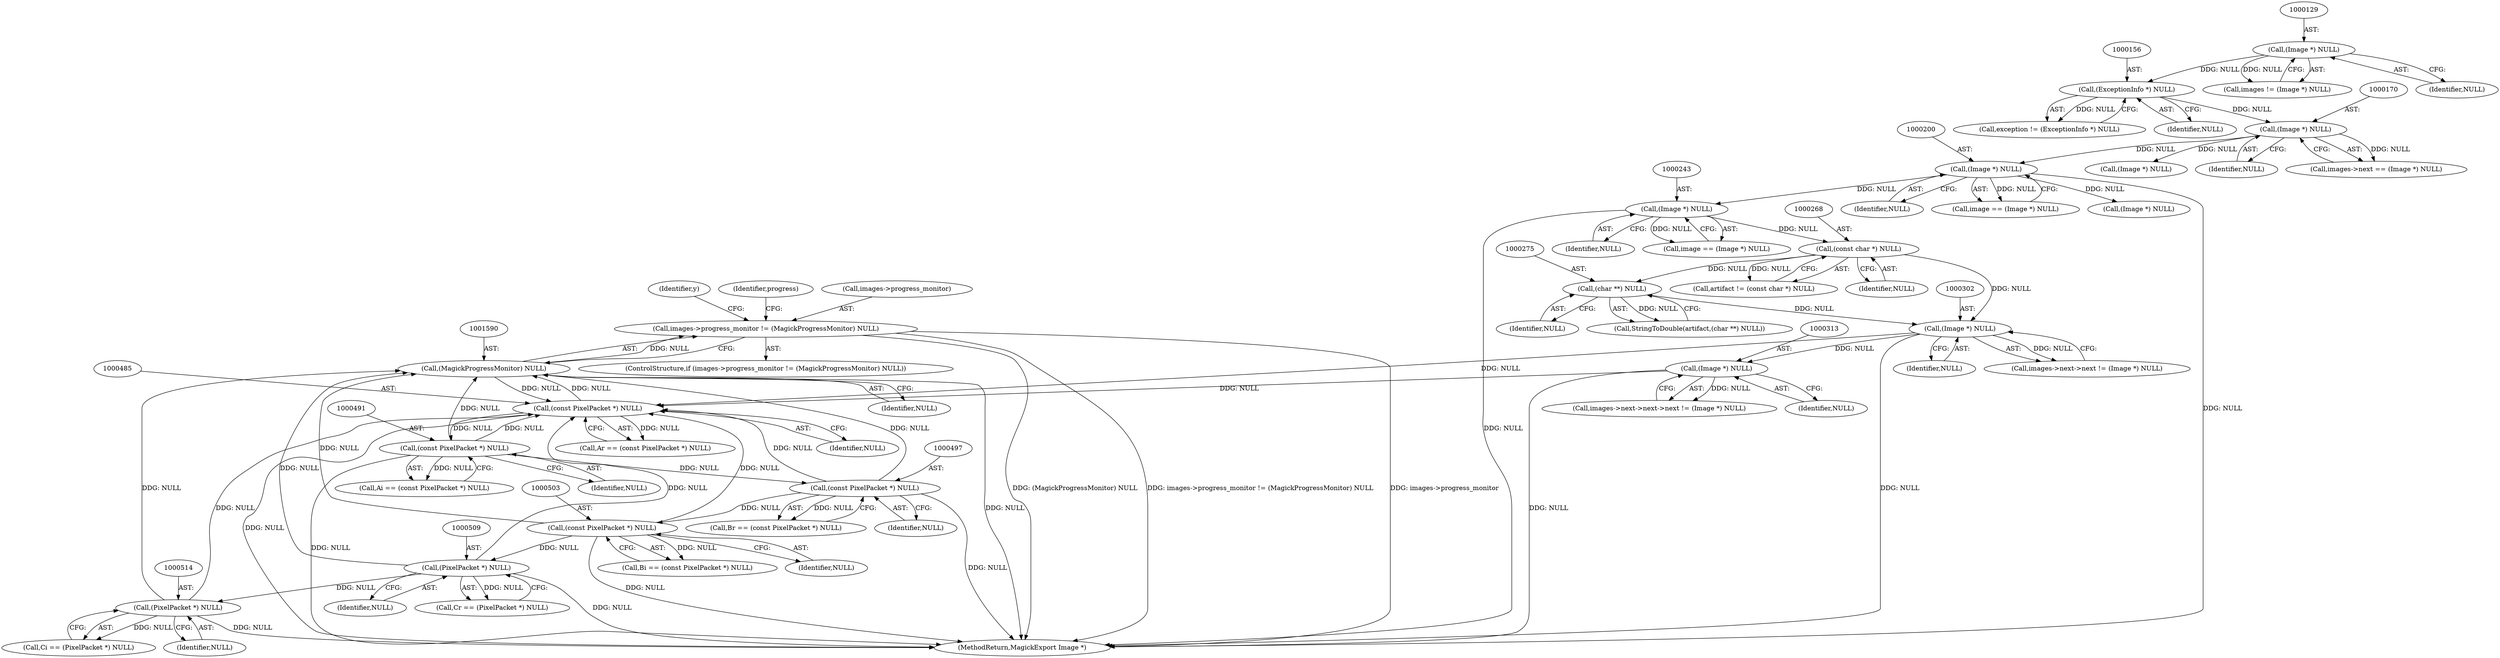 digraph "0_ImageMagick6_19651f3db63fa1511ed83a348c4c82fa553f8d01_0@pointer" {
"1001585" [label="(Call,images->progress_monitor != (MagickProgressMonitor) NULL)"];
"1001589" [label="(Call,(MagickProgressMonitor) NULL)"];
"1000484" [label="(Call,(const PixelPacket *) NULL)"];
"1000496" [label="(Call,(const PixelPacket *) NULL)"];
"1000490" [label="(Call,(const PixelPacket *) NULL)"];
"1000301" [label="(Call,(Image *) NULL)"];
"1000267" [label="(Call,(const char *) NULL)"];
"1000242" [label="(Call,(Image *) NULL)"];
"1000199" [label="(Call,(Image *) NULL)"];
"1000169" [label="(Call,(Image *) NULL)"];
"1000155" [label="(Call,(ExceptionInfo *) NULL)"];
"1000128" [label="(Call,(Image *) NULL)"];
"1000274" [label="(Call,(char **) NULL)"];
"1000513" [label="(Call,(PixelPacket *) NULL)"];
"1000508" [label="(Call,(PixelPacket *) NULL)"];
"1000502" [label="(Call,(const PixelPacket *) NULL)"];
"1000312" [label="(Call,(Image *) NULL)"];
"1000508" [label="(Call,(PixelPacket *) NULL)"];
"1000242" [label="(Call,(Image *) NULL)"];
"1000201" [label="(Identifier,NULL)"];
"1001586" [label="(Call,images->progress_monitor)"];
"1000388" [label="(Identifier,y)"];
"1000513" [label="(Call,(PixelPacket *) NULL)"];
"1001585" [label="(Call,images->progress_monitor != (MagickProgressMonitor) NULL)"];
"1000301" [label="(Call,(Image *) NULL)"];
"1000488" [label="(Call,Ai == (const PixelPacket *) NULL)"];
"1000185" [label="(Call,(Image *) NULL)"];
"1000502" [label="(Call,(const PixelPacket *) NULL)"];
"1000126" [label="(Call,images != (Image *) NULL)"];
"1000490" [label="(Call,(const PixelPacket *) NULL)"];
"1000171" [label="(Identifier,NULL)"];
"1000492" [label="(Identifier,NULL)"];
"1000197" [label="(Call,image == (Image *) NULL)"];
"1001584" [label="(ControlStructure,if (images->progress_monitor != (MagickProgressMonitor) NULL))"];
"1000244" [label="(Identifier,NULL)"];
"1000267" [label="(Call,(const char *) NULL)"];
"1000496" [label="(Call,(const PixelPacket *) NULL)"];
"1000265" [label="(Call,artifact != (const char *) NULL)"];
"1000303" [label="(Identifier,NULL)"];
"1000274" [label="(Call,(char **) NULL)"];
"1000169" [label="(Call,(Image *) NULL)"];
"1000295" [label="(Call,images->next->next != (Image *) NULL)"];
"1000199" [label="(Call,(Image *) NULL)"];
"1000130" [label="(Identifier,NULL)"];
"1000486" [label="(Identifier,NULL)"];
"1000500" [label="(Call,Bi == (const PixelPacket *) NULL)"];
"1000504" [label="(Identifier,NULL)"];
"1000494" [label="(Call,Br == (const PixelPacket *) NULL)"];
"1000165" [label="(Call,images->next == (Image *) NULL)"];
"1000203" [label="(Call,(Image *) NULL)"];
"1000506" [label="(Call,Cr == (PixelPacket *) NULL)"];
"1001591" [label="(Identifier,NULL)"];
"1000272" [label="(Call,StringToDouble(artifact,(char **) NULL))"];
"1000269" [label="(Identifier,NULL)"];
"1000515" [label="(Identifier,NULL)"];
"1000482" [label="(Call,Ar == (const PixelPacket *) NULL)"];
"1000240" [label="(Call,image == (Image *) NULL)"];
"1001589" [label="(Call,(MagickProgressMonitor) NULL)"];
"1000153" [label="(Call,exception != (ExceptionInfo *) NULL)"];
"1000312" [label="(Call,(Image *) NULL)"];
"1000304" [label="(Call,images->next->next->next != (Image *) NULL)"];
"1000498" [label="(Identifier,NULL)"];
"1000314" [label="(Identifier,NULL)"];
"1001646" [label="(MethodReturn,MagickExport Image *)"];
"1000157" [label="(Identifier,NULL)"];
"1000511" [label="(Call,Ci == (PixelPacket *) NULL)"];
"1000510" [label="(Identifier,NULL)"];
"1001595" [label="(Identifier,progress)"];
"1000128" [label="(Call,(Image *) NULL)"];
"1000484" [label="(Call,(const PixelPacket *) NULL)"];
"1000155" [label="(Call,(ExceptionInfo *) NULL)"];
"1000276" [label="(Identifier,NULL)"];
"1001585" -> "1001584"  [label="AST: "];
"1001585" -> "1001589"  [label="CFG: "];
"1001586" -> "1001585"  [label="AST: "];
"1001589" -> "1001585"  [label="AST: "];
"1001595" -> "1001585"  [label="CFG: "];
"1000388" -> "1001585"  [label="CFG: "];
"1001585" -> "1001646"  [label="DDG: (MagickProgressMonitor) NULL"];
"1001585" -> "1001646"  [label="DDG: images->progress_monitor != (MagickProgressMonitor) NULL"];
"1001585" -> "1001646"  [label="DDG: images->progress_monitor"];
"1001589" -> "1001585"  [label="DDG: NULL"];
"1001589" -> "1001591"  [label="CFG: "];
"1001590" -> "1001589"  [label="AST: "];
"1001591" -> "1001589"  [label="AST: "];
"1001589" -> "1001646"  [label="DDG: NULL"];
"1001589" -> "1000484"  [label="DDG: NULL"];
"1000484" -> "1001589"  [label="DDG: NULL"];
"1000496" -> "1001589"  [label="DDG: NULL"];
"1000513" -> "1001589"  [label="DDG: NULL"];
"1000508" -> "1001589"  [label="DDG: NULL"];
"1000502" -> "1001589"  [label="DDG: NULL"];
"1000490" -> "1001589"  [label="DDG: NULL"];
"1000484" -> "1000482"  [label="AST: "];
"1000484" -> "1000486"  [label="CFG: "];
"1000485" -> "1000484"  [label="AST: "];
"1000486" -> "1000484"  [label="AST: "];
"1000482" -> "1000484"  [label="CFG: "];
"1000484" -> "1001646"  [label="DDG: NULL"];
"1000484" -> "1000482"  [label="DDG: NULL"];
"1000496" -> "1000484"  [label="DDG: NULL"];
"1000301" -> "1000484"  [label="DDG: NULL"];
"1000513" -> "1000484"  [label="DDG: NULL"];
"1000508" -> "1000484"  [label="DDG: NULL"];
"1000312" -> "1000484"  [label="DDG: NULL"];
"1000502" -> "1000484"  [label="DDG: NULL"];
"1000490" -> "1000484"  [label="DDG: NULL"];
"1000484" -> "1000490"  [label="DDG: NULL"];
"1000496" -> "1000494"  [label="AST: "];
"1000496" -> "1000498"  [label="CFG: "];
"1000497" -> "1000496"  [label="AST: "];
"1000498" -> "1000496"  [label="AST: "];
"1000494" -> "1000496"  [label="CFG: "];
"1000496" -> "1001646"  [label="DDG: NULL"];
"1000496" -> "1000494"  [label="DDG: NULL"];
"1000490" -> "1000496"  [label="DDG: NULL"];
"1000496" -> "1000502"  [label="DDG: NULL"];
"1000490" -> "1000488"  [label="AST: "];
"1000490" -> "1000492"  [label="CFG: "];
"1000491" -> "1000490"  [label="AST: "];
"1000492" -> "1000490"  [label="AST: "];
"1000488" -> "1000490"  [label="CFG: "];
"1000490" -> "1001646"  [label="DDG: NULL"];
"1000490" -> "1000488"  [label="DDG: NULL"];
"1000301" -> "1000295"  [label="AST: "];
"1000301" -> "1000303"  [label="CFG: "];
"1000302" -> "1000301"  [label="AST: "];
"1000303" -> "1000301"  [label="AST: "];
"1000295" -> "1000301"  [label="CFG: "];
"1000301" -> "1001646"  [label="DDG: NULL"];
"1000301" -> "1000295"  [label="DDG: NULL"];
"1000267" -> "1000301"  [label="DDG: NULL"];
"1000274" -> "1000301"  [label="DDG: NULL"];
"1000301" -> "1000312"  [label="DDG: NULL"];
"1000267" -> "1000265"  [label="AST: "];
"1000267" -> "1000269"  [label="CFG: "];
"1000268" -> "1000267"  [label="AST: "];
"1000269" -> "1000267"  [label="AST: "];
"1000265" -> "1000267"  [label="CFG: "];
"1000267" -> "1000265"  [label="DDG: NULL"];
"1000242" -> "1000267"  [label="DDG: NULL"];
"1000267" -> "1000274"  [label="DDG: NULL"];
"1000242" -> "1000240"  [label="AST: "];
"1000242" -> "1000244"  [label="CFG: "];
"1000243" -> "1000242"  [label="AST: "];
"1000244" -> "1000242"  [label="AST: "];
"1000240" -> "1000242"  [label="CFG: "];
"1000242" -> "1001646"  [label="DDG: NULL"];
"1000242" -> "1000240"  [label="DDG: NULL"];
"1000199" -> "1000242"  [label="DDG: NULL"];
"1000199" -> "1000197"  [label="AST: "];
"1000199" -> "1000201"  [label="CFG: "];
"1000200" -> "1000199"  [label="AST: "];
"1000201" -> "1000199"  [label="AST: "];
"1000197" -> "1000199"  [label="CFG: "];
"1000199" -> "1001646"  [label="DDG: NULL"];
"1000199" -> "1000197"  [label="DDG: NULL"];
"1000169" -> "1000199"  [label="DDG: NULL"];
"1000199" -> "1000203"  [label="DDG: NULL"];
"1000169" -> "1000165"  [label="AST: "];
"1000169" -> "1000171"  [label="CFG: "];
"1000170" -> "1000169"  [label="AST: "];
"1000171" -> "1000169"  [label="AST: "];
"1000165" -> "1000169"  [label="CFG: "];
"1000169" -> "1000165"  [label="DDG: NULL"];
"1000155" -> "1000169"  [label="DDG: NULL"];
"1000169" -> "1000185"  [label="DDG: NULL"];
"1000155" -> "1000153"  [label="AST: "];
"1000155" -> "1000157"  [label="CFG: "];
"1000156" -> "1000155"  [label="AST: "];
"1000157" -> "1000155"  [label="AST: "];
"1000153" -> "1000155"  [label="CFG: "];
"1000155" -> "1000153"  [label="DDG: NULL"];
"1000128" -> "1000155"  [label="DDG: NULL"];
"1000128" -> "1000126"  [label="AST: "];
"1000128" -> "1000130"  [label="CFG: "];
"1000129" -> "1000128"  [label="AST: "];
"1000130" -> "1000128"  [label="AST: "];
"1000126" -> "1000128"  [label="CFG: "];
"1000128" -> "1000126"  [label="DDG: NULL"];
"1000274" -> "1000272"  [label="AST: "];
"1000274" -> "1000276"  [label="CFG: "];
"1000275" -> "1000274"  [label="AST: "];
"1000276" -> "1000274"  [label="AST: "];
"1000272" -> "1000274"  [label="CFG: "];
"1000274" -> "1000272"  [label="DDG: NULL"];
"1000513" -> "1000511"  [label="AST: "];
"1000513" -> "1000515"  [label="CFG: "];
"1000514" -> "1000513"  [label="AST: "];
"1000515" -> "1000513"  [label="AST: "];
"1000511" -> "1000513"  [label="CFG: "];
"1000513" -> "1001646"  [label="DDG: NULL"];
"1000513" -> "1000511"  [label="DDG: NULL"];
"1000508" -> "1000513"  [label="DDG: NULL"];
"1000508" -> "1000506"  [label="AST: "];
"1000508" -> "1000510"  [label="CFG: "];
"1000509" -> "1000508"  [label="AST: "];
"1000510" -> "1000508"  [label="AST: "];
"1000506" -> "1000508"  [label="CFG: "];
"1000508" -> "1001646"  [label="DDG: NULL"];
"1000508" -> "1000506"  [label="DDG: NULL"];
"1000502" -> "1000508"  [label="DDG: NULL"];
"1000502" -> "1000500"  [label="AST: "];
"1000502" -> "1000504"  [label="CFG: "];
"1000503" -> "1000502"  [label="AST: "];
"1000504" -> "1000502"  [label="AST: "];
"1000500" -> "1000502"  [label="CFG: "];
"1000502" -> "1001646"  [label="DDG: NULL"];
"1000502" -> "1000500"  [label="DDG: NULL"];
"1000312" -> "1000304"  [label="AST: "];
"1000312" -> "1000314"  [label="CFG: "];
"1000313" -> "1000312"  [label="AST: "];
"1000314" -> "1000312"  [label="AST: "];
"1000304" -> "1000312"  [label="CFG: "];
"1000312" -> "1001646"  [label="DDG: NULL"];
"1000312" -> "1000304"  [label="DDG: NULL"];
}
